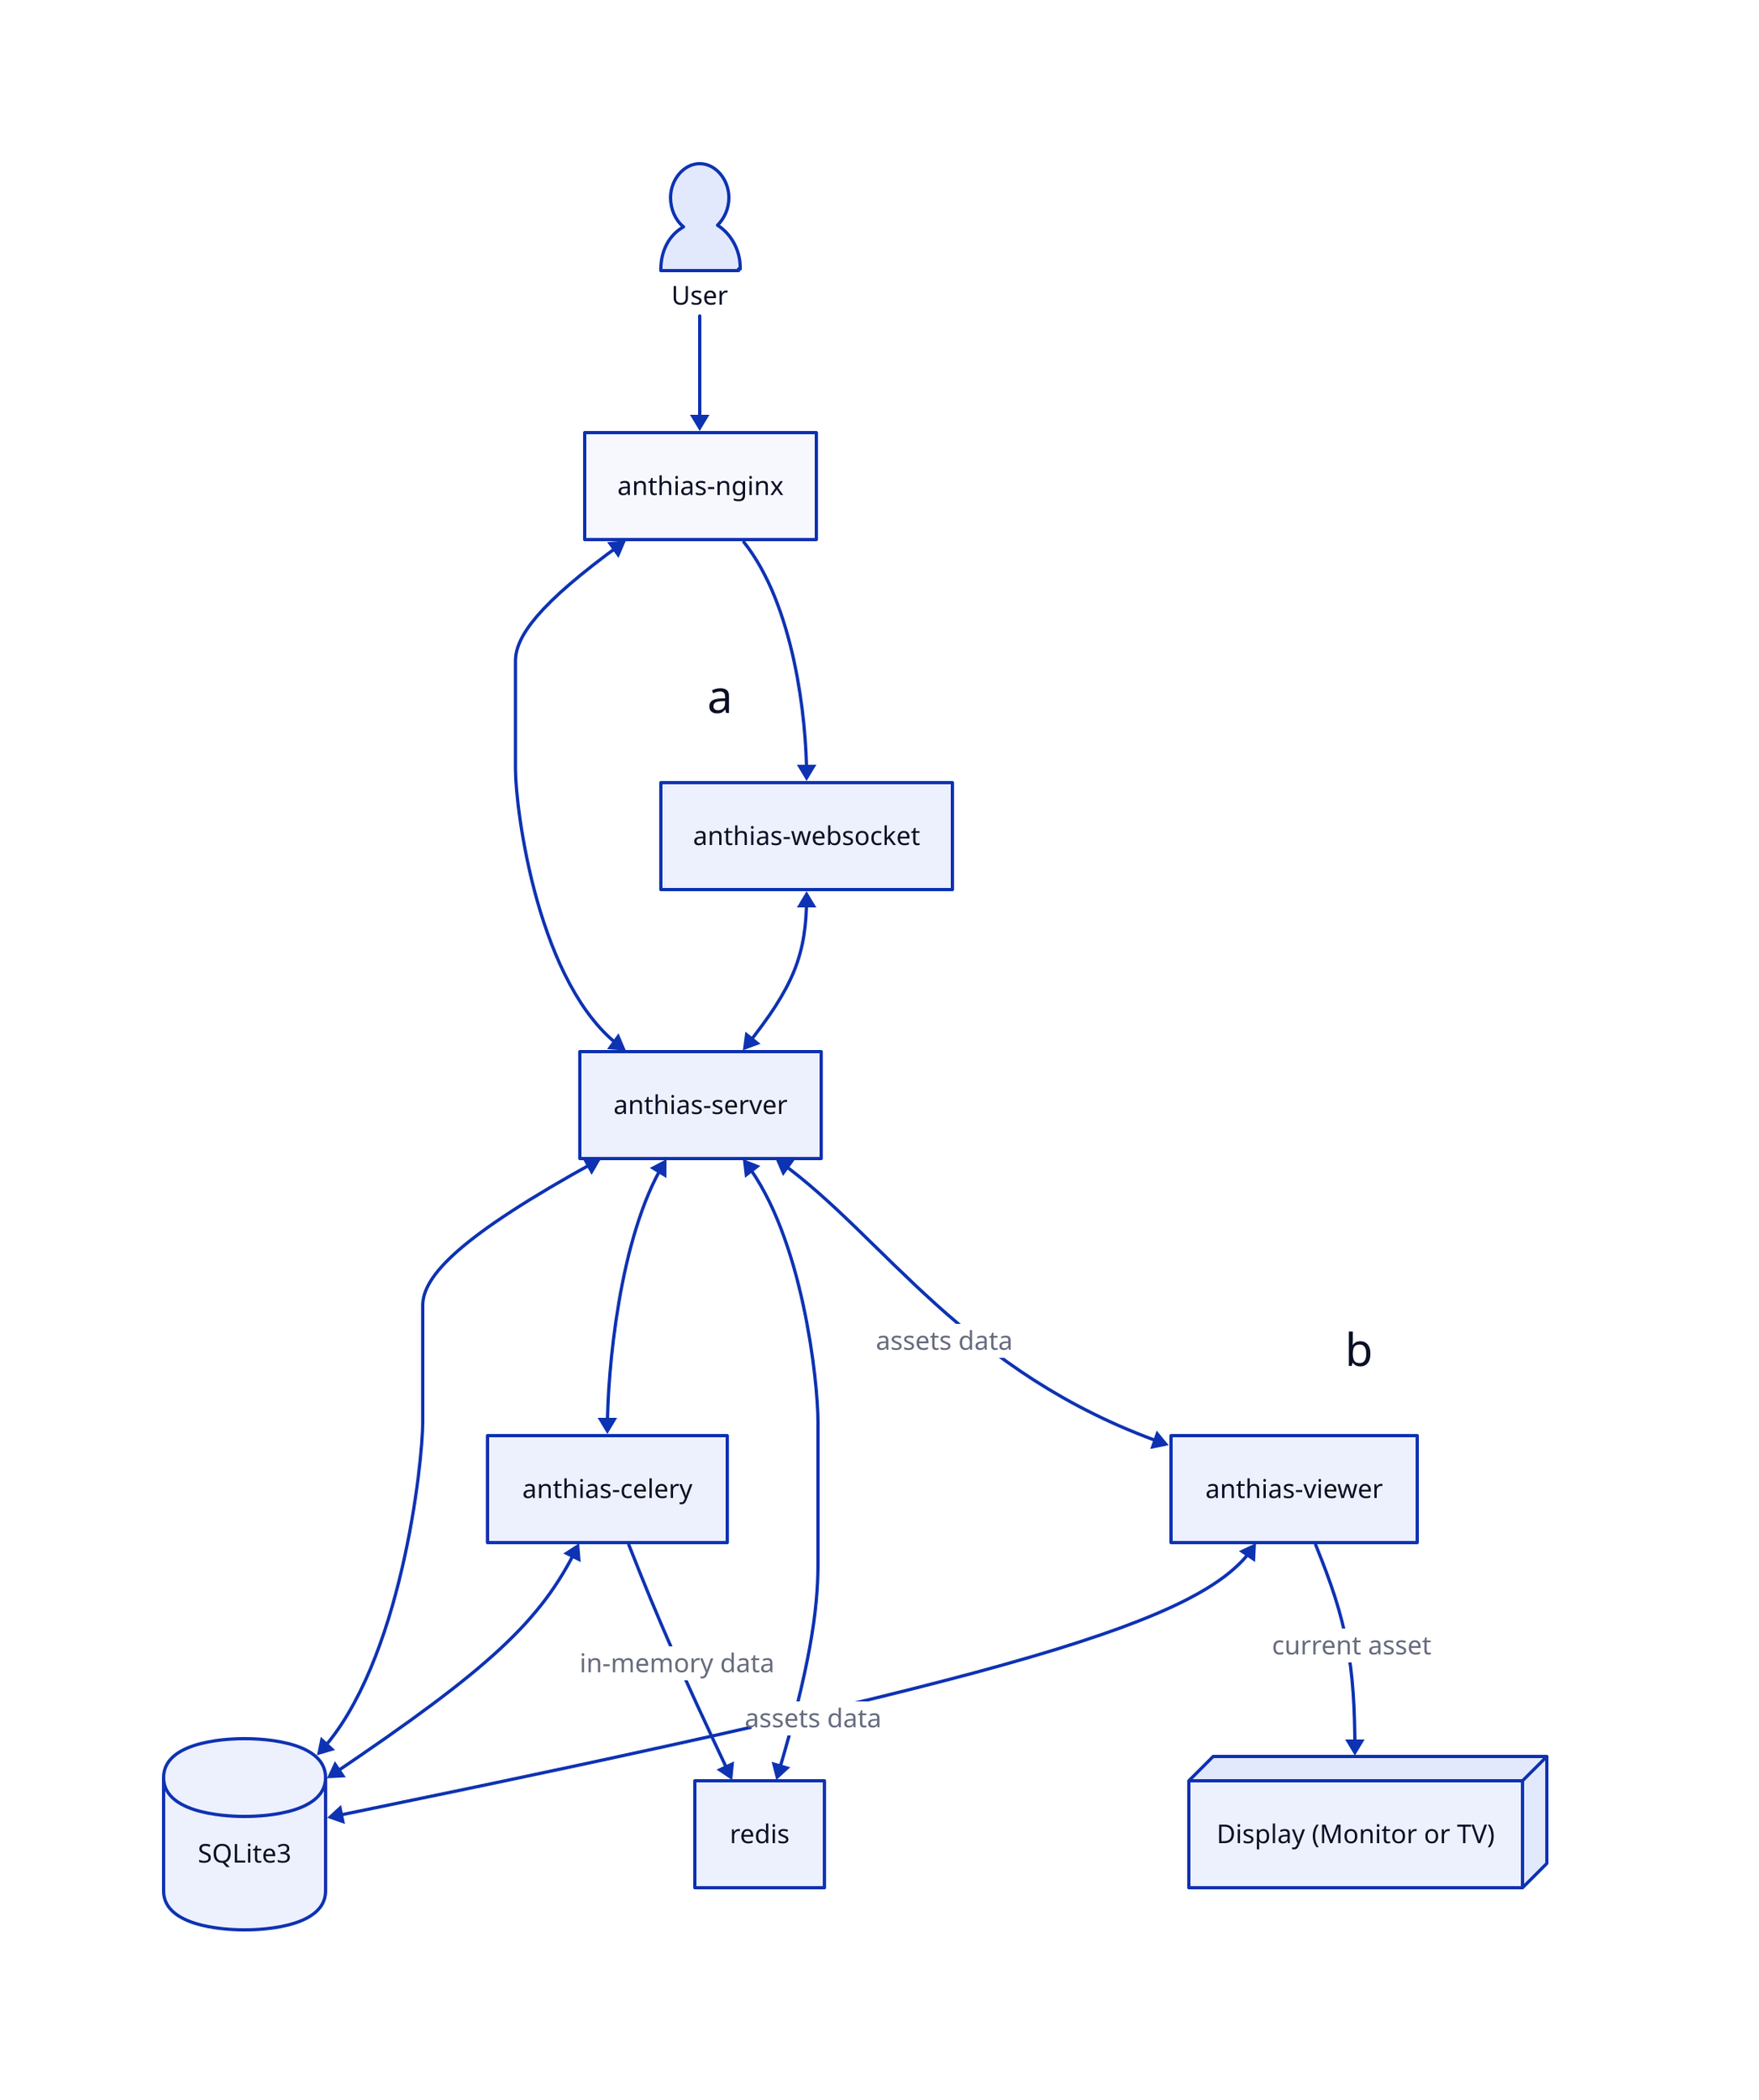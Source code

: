 direction: down

classes: {
  containers: {
    shape: rectangle
  }
}

user: "User" {
  shape: person
}

database: "SQLite3" {
  shape: cylinder
}

a {
  label: null
  style.fill: transparent
  style.stroke: transparent
}

b {
  label: null
  style.fill: transparent
  style.stroke: transparent
}

b.display: "Display (Monitor or TV)" {
  style.3d: true
}

anthias-nginx.class: containers
b.anthias-viewer.class: containers
a.anthias-server.class: containers
a.anthias-websocket.class: containers
a.anthias-celery.class: containers
a.redis.class: containers

user -> anthias-nginx
anthias-nginx <-> a.anthias-server
anthias-nginx -> a.anthias-websocket

a.anthias-server <-> a.anthias-celery
a.anthias-websocket <-> a.anthias-server
a.anthias-celery -> a.redis: "in-memory data"
a.redis <-> a.anthias-server

b.anthias-viewer <-> database: "assets data"

a.anthias-server <-> b.anthias-viewer: "assets data"
a.anthias-server <-> database
a.anthias-celery <-> database

b.anthias-viewer -> b.display: "current asset"
